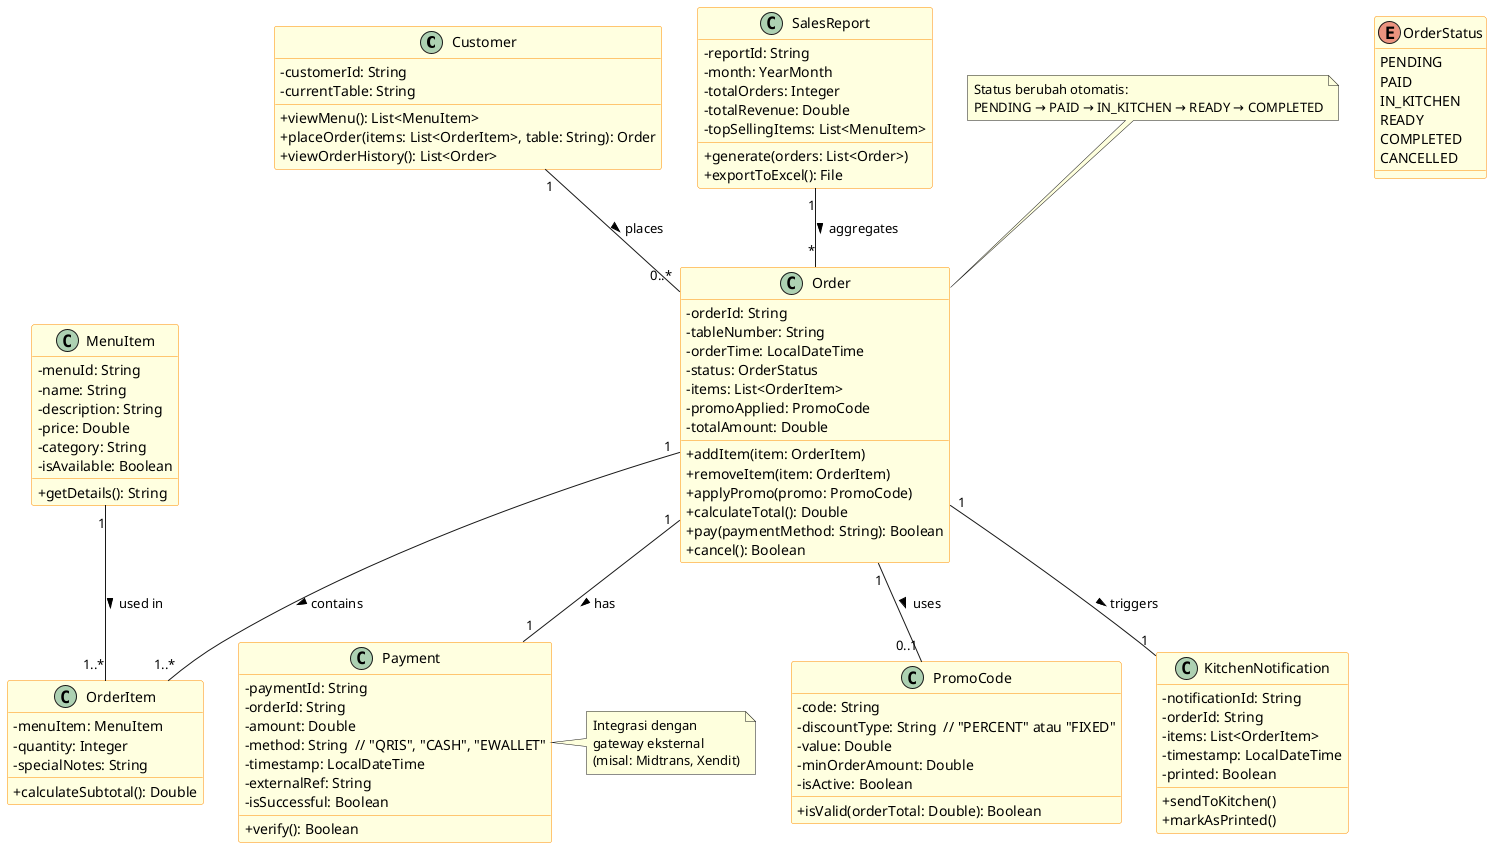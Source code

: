 @startuml
' Gaya tampilan
skinparam classAttributeIconSize 0
skinparam class {
  BackgroundColor LightYellow
  BorderColor DarkOrange
}

class Customer {
  - customerId: String
  - currentTable: String
  + viewMenu(): List<MenuItem>
  + placeOrder(items: List<OrderItem>, table: String): Order
  + viewOrderHistory(): List<Order>
}

class MenuItem {
  - menuId: String
  - name: String
  - description: String
  - price: Double
  - category: String
  - isAvailable: Boolean
  + getDetails(): String
}

class OrderItem {
  - menuItem: MenuItem
  - quantity: Integer
  - specialNotes: String
  + calculateSubtotal(): Double
}

class Order {
  - orderId: String
  - tableNumber: String
  - orderTime: LocalDateTime
  - status: OrderStatus
  - items: List<OrderItem>
  - promoApplied: PromoCode
  - totalAmount: Double
  + addItem(item: OrderItem)
  + removeItem(item: OrderItem)
  + applyPromo(promo: PromoCode)
  + calculateTotal(): Double
  + pay(paymentMethod: String): Boolean
  + cancel(): Boolean
}

enum OrderStatus {
  PENDING
  PAID
  IN_KITCHEN
  READY
  COMPLETED
  CANCELLED
}

class PromoCode {
  - code: String
  - discountType: String  // "PERCENT" atau "FIXED"
  - value: Double
  - minOrderAmount: Double
  - isActive: Boolean
  + isValid(orderTotal: Double): Boolean
}

class Payment {
  - paymentId: String
  - orderId: String
  - amount: Double
  - method: String  // "QRIS", "CASH", "EWALLET"
  - timestamp: LocalDateTime
  - externalRef: String
  - isSuccessful: Boolean
  + verify(): Boolean
}

class KitchenNotification {
  - notificationId: String
  - orderId: String
  - items: List<OrderItem>
  - timestamp: LocalDateTime
  - printed: Boolean
  + sendToKitchen()
  + markAsPrinted()
}

class SalesReport {
  - reportId: String
  - month: YearMonth
  - totalOrders: Integer
  - totalRevenue: Double
  - topSellingItems: List<MenuItem>
  + generate(orders: List<Order>)
  + exportToExcel(): File
}

' --- Relasi ---
Customer "1" -- "0..*" Order : places >
Order "1" -- "1..*" OrderItem : contains >
Order "1" -- "0..1" PromoCode : uses >
Order "1" -- "1" Payment : has >
MenuItem "1" -- "1..*" OrderItem : used in >
Order "1" -- "1" KitchenNotification : triggers >
SalesReport "1" -- "*" Order : aggregates >

' Catatan
note top of Order
  Status berubah otomatis:
  PENDING → PAID → IN_KITCHEN → READY → COMPLETED
end note

note right of Payment
  Integrasi dengan
  gateway eksternal
  (misal: Midtrans, Xendit)
end note
@enduml